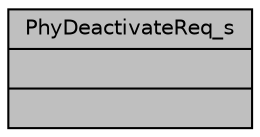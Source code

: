 digraph "PhyDeactivateReq_s"
{
 // LATEX_PDF_SIZE
  edge [fontname="Helvetica",fontsize="10",labelfontname="Helvetica",labelfontsize="10"];
  node [fontname="Helvetica",fontsize="10",shape=record];
  Node1 [label="{PhyDeactivateReq_s\n||}",height=0.2,width=0.4,color="black", fillcolor="grey75", style="filled", fontcolor="black",tooltip=" "];
}
